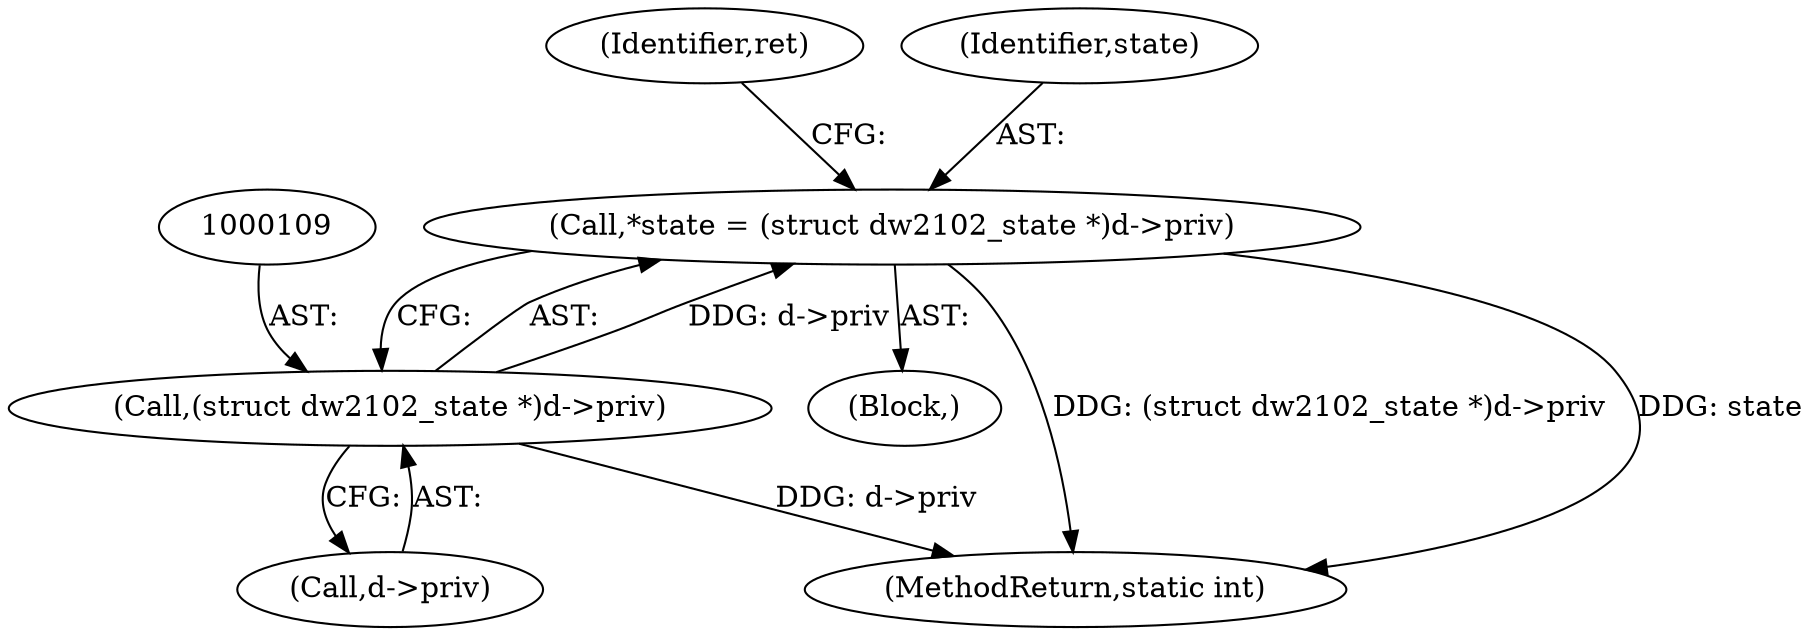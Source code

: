 digraph "0_linux_606142af57dad981b78707234cfbd15f9f7b7125_2@pointer" {
"1000106" [label="(Call,*state = (struct dw2102_state *)d->priv)"];
"1000108" [label="(Call,(struct dw2102_state *)d->priv)"];
"1000104" [label="(Block,)"];
"1000110" [label="(Call,d->priv)"];
"1000106" [label="(Call,*state = (struct dw2102_state *)d->priv)"];
"1000115" [label="(Identifier,ret)"];
"1000108" [label="(Call,(struct dw2102_state *)d->priv)"];
"1000174" [label="(MethodReturn,static int)"];
"1000107" [label="(Identifier,state)"];
"1000106" -> "1000104"  [label="AST: "];
"1000106" -> "1000108"  [label="CFG: "];
"1000107" -> "1000106"  [label="AST: "];
"1000108" -> "1000106"  [label="AST: "];
"1000115" -> "1000106"  [label="CFG: "];
"1000106" -> "1000174"  [label="DDG: (struct dw2102_state *)d->priv"];
"1000106" -> "1000174"  [label="DDG: state"];
"1000108" -> "1000106"  [label="DDG: d->priv"];
"1000108" -> "1000110"  [label="CFG: "];
"1000109" -> "1000108"  [label="AST: "];
"1000110" -> "1000108"  [label="AST: "];
"1000108" -> "1000174"  [label="DDG: d->priv"];
}

